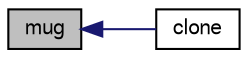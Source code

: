 digraph "mug"
{
  bgcolor="transparent";
  edge [fontname="FreeSans",fontsize="10",labelfontname="FreeSans",labelfontsize="10"];
  node [fontname="FreeSans",fontsize="10",shape=record];
  rankdir="LR";
  Node116 [label="mug",height=0.2,width=0.4,color="black", fillcolor="grey75", style="filled", fontcolor="black"];
  Node116 -> Node117 [dir="back",color="midnightblue",fontsize="10",style="solid",fontname="FreeSans"];
  Node117 [label="clone",height=0.2,width=0.4,color="black",URL="$a29886.html#af022e70d5b5476192357f6bf43a14f37",tooltip="Construct and return clone. "];
}
